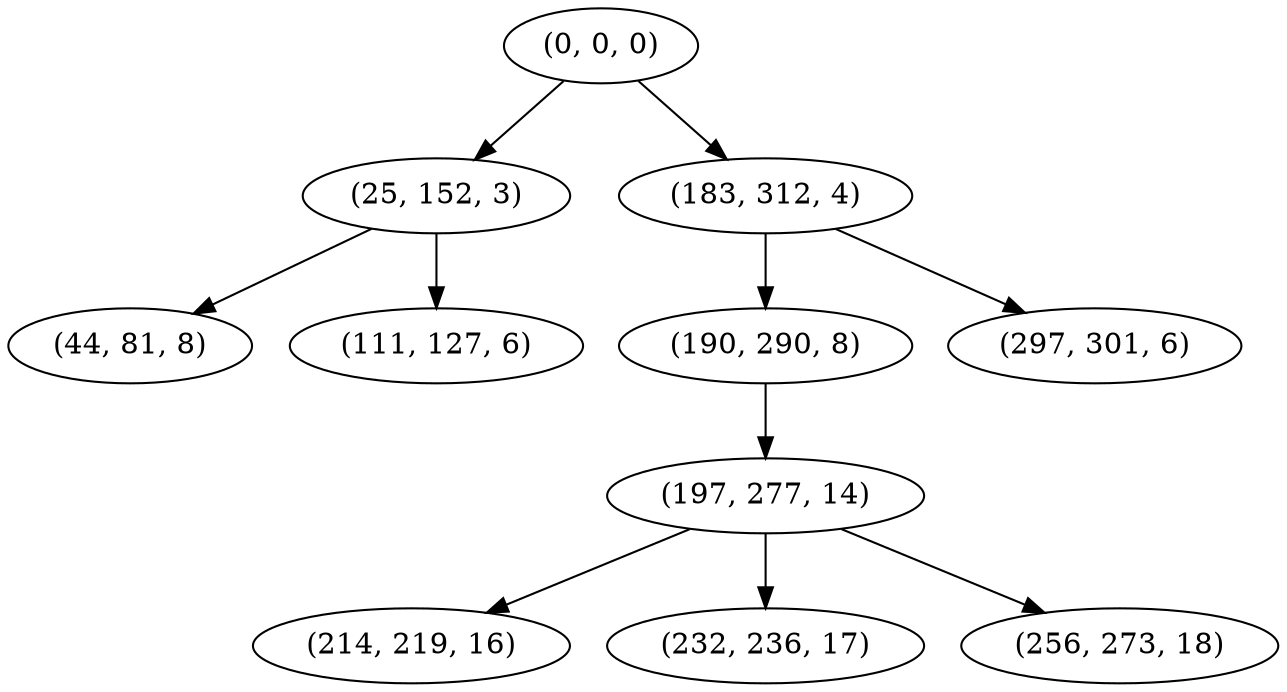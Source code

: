 digraph tree {
    "(0, 0, 0)";
    "(25, 152, 3)";
    "(44, 81, 8)";
    "(111, 127, 6)";
    "(183, 312, 4)";
    "(190, 290, 8)";
    "(197, 277, 14)";
    "(214, 219, 16)";
    "(232, 236, 17)";
    "(256, 273, 18)";
    "(297, 301, 6)";
    "(0, 0, 0)" -> "(25, 152, 3)";
    "(0, 0, 0)" -> "(183, 312, 4)";
    "(25, 152, 3)" -> "(44, 81, 8)";
    "(25, 152, 3)" -> "(111, 127, 6)";
    "(183, 312, 4)" -> "(190, 290, 8)";
    "(183, 312, 4)" -> "(297, 301, 6)";
    "(190, 290, 8)" -> "(197, 277, 14)";
    "(197, 277, 14)" -> "(214, 219, 16)";
    "(197, 277, 14)" -> "(232, 236, 17)";
    "(197, 277, 14)" -> "(256, 273, 18)";
}

